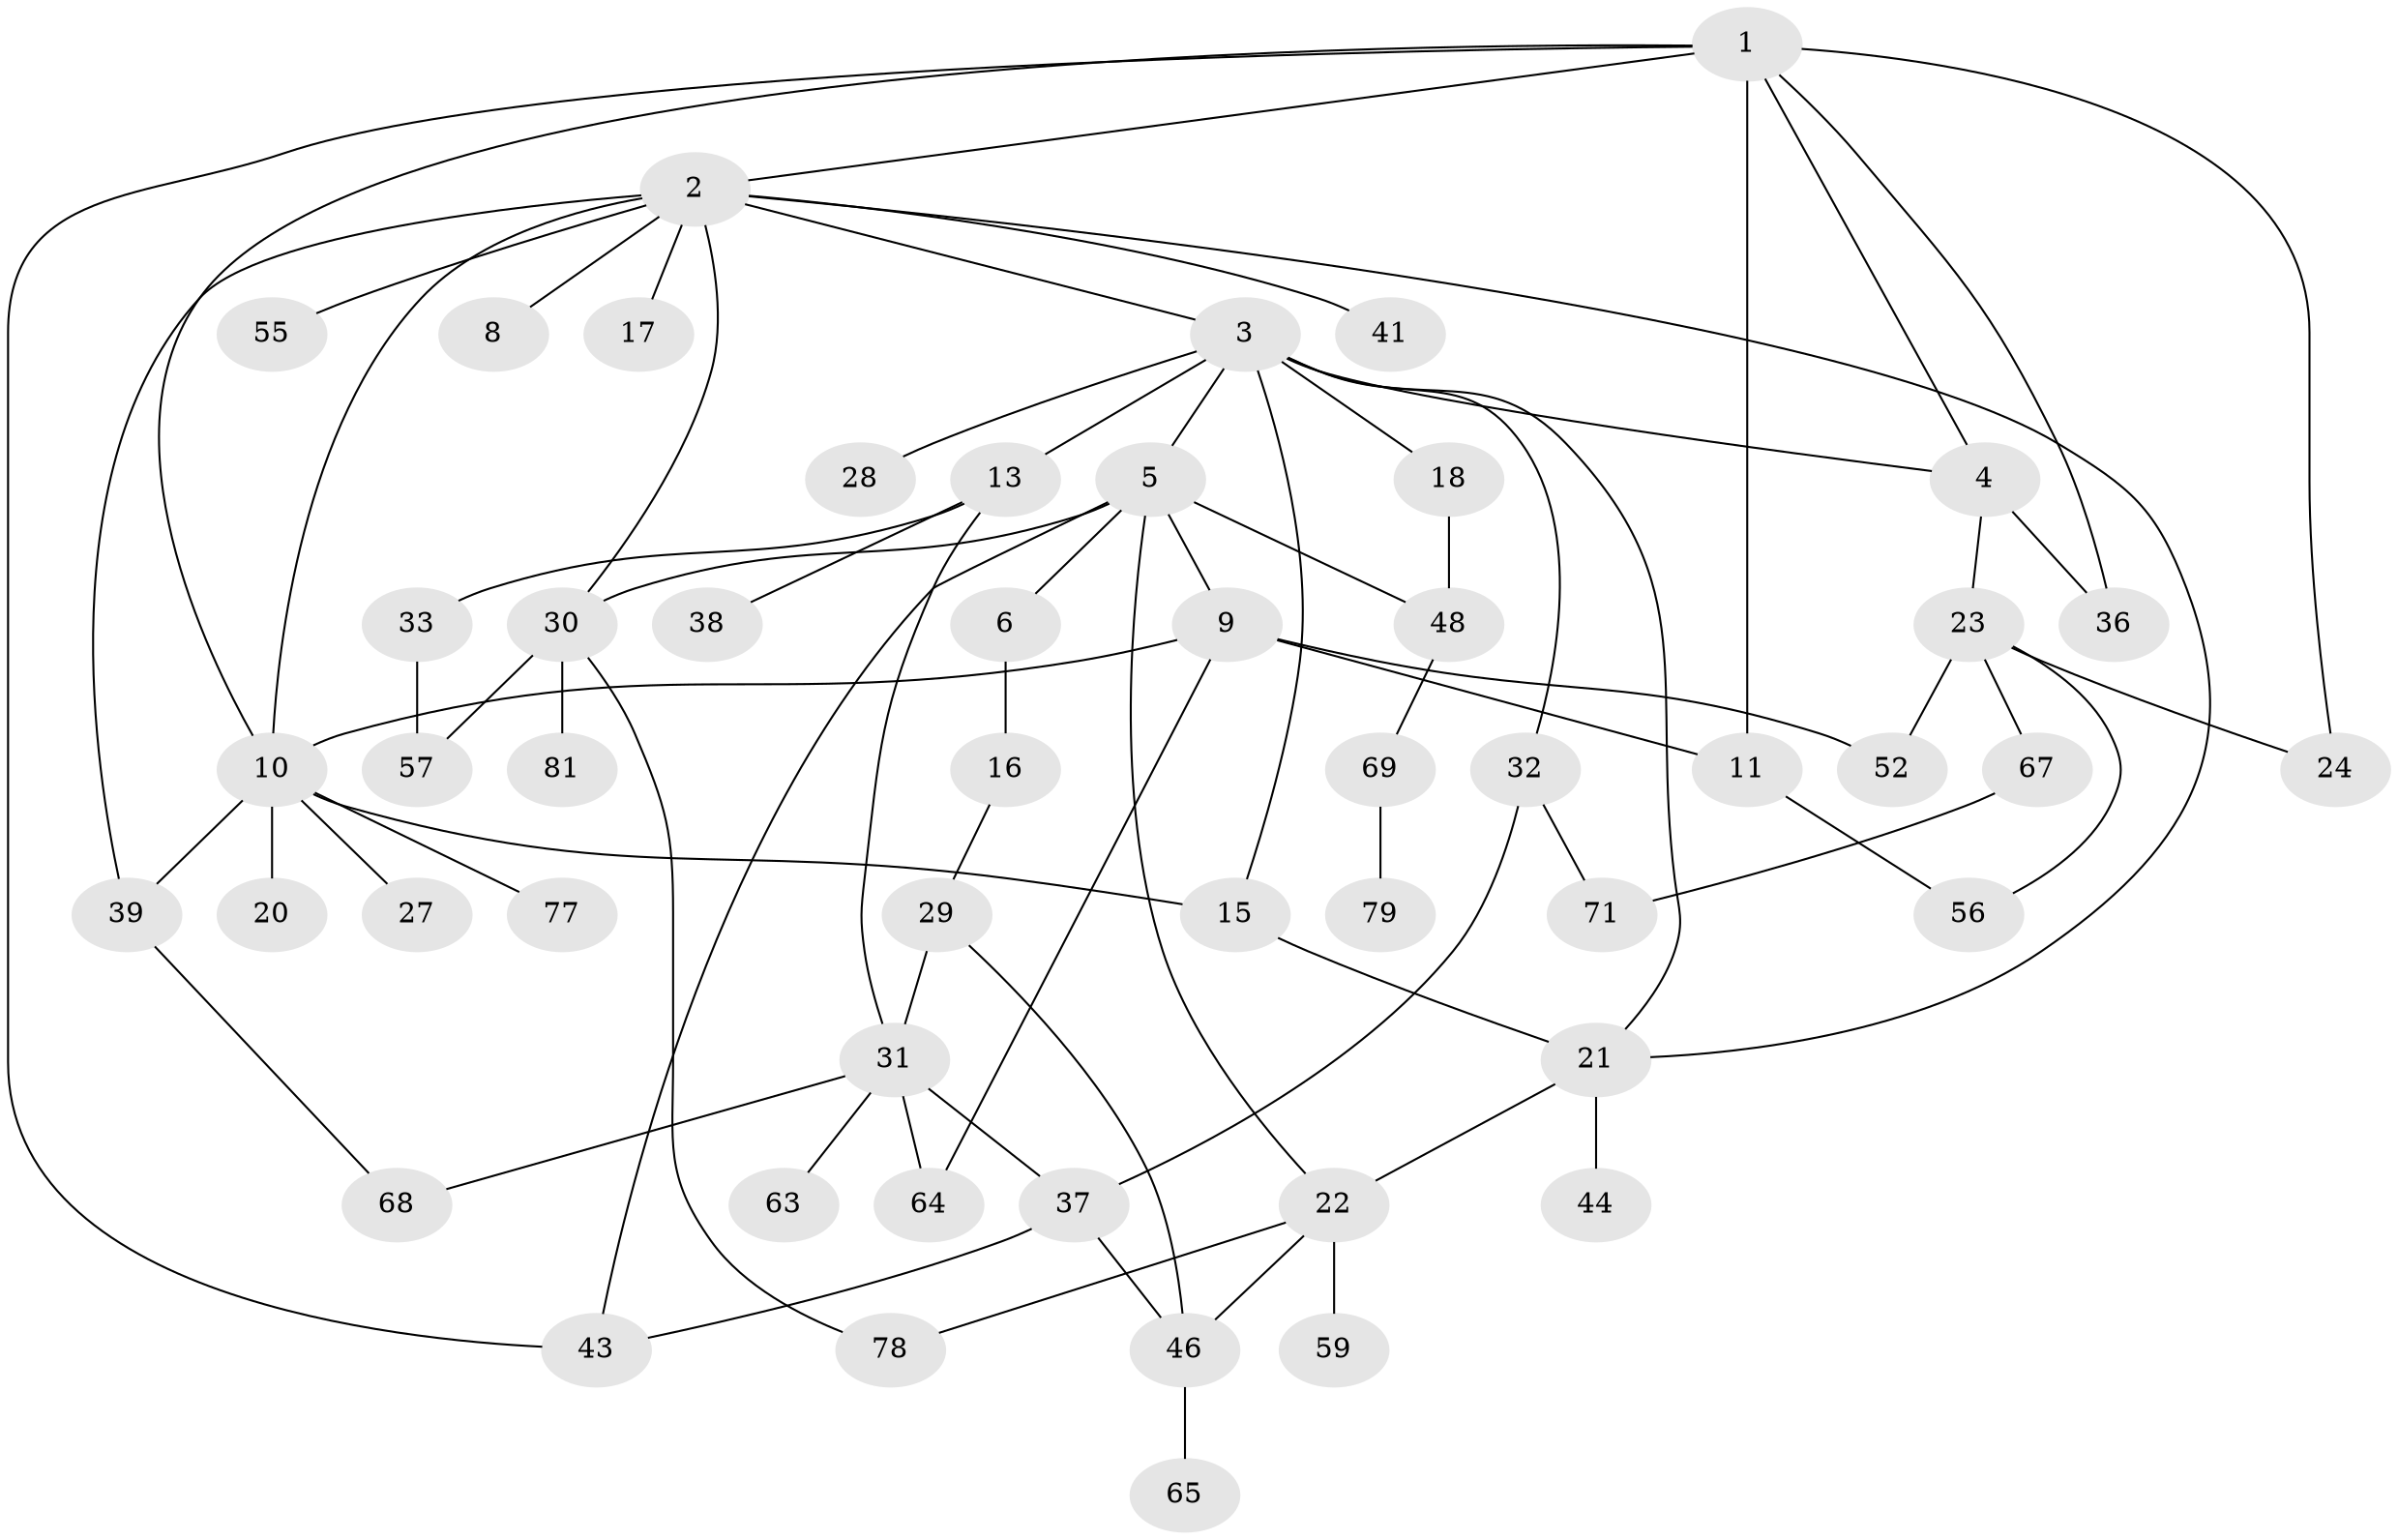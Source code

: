 // original degree distribution, {7: 0.037037037037037035, 5: 0.07407407407407407, 3: 0.2345679012345679, 2: 0.3333333333333333, 4: 0.037037037037037035, 6: 0.037037037037037035, 1: 0.24691358024691357}
// Generated by graph-tools (version 1.1) at 2025/10/02/27/25 16:10:53]
// undirected, 52 vertices, 77 edges
graph export_dot {
graph [start="1"]
  node [color=gray90,style=filled];
  1 [super="+34"];
  2 [super="+7"];
  3 [super="+12"];
  4 [super="+14"];
  5 [super="+26"];
  6;
  8 [super="+74"];
  9 [super="+35"];
  10 [super="+40"];
  11 [super="+54"];
  13 [super="+19"];
  15 [super="+25"];
  16 [super="+45"];
  17;
  18;
  20;
  21 [super="+61"];
  22 [super="+42"];
  23 [super="+49"];
  24 [super="+80"];
  27;
  28;
  29 [super="+50"];
  30 [super="+73"];
  31 [super="+58"];
  32 [super="+51"];
  33 [super="+70"];
  36 [super="+60"];
  37 [super="+53"];
  38;
  39 [super="+62"];
  41;
  43 [super="+76"];
  44;
  46 [super="+47"];
  48 [super="+66"];
  52;
  55;
  56;
  57 [super="+72"];
  59;
  63;
  64;
  65;
  67;
  68;
  69 [super="+75"];
  71;
  77;
  78;
  79;
  81;
  1 -- 2;
  1 -- 4;
  1 -- 11;
  1 -- 24;
  1 -- 43;
  1 -- 10;
  1 -- 36;
  2 -- 3;
  2 -- 8;
  2 -- 10;
  2 -- 17;
  2 -- 41;
  2 -- 21;
  2 -- 55;
  2 -- 30;
  2 -- 39;
  3 -- 5;
  3 -- 13;
  3 -- 15;
  3 -- 32;
  3 -- 18;
  3 -- 4;
  3 -- 21;
  3 -- 28;
  4 -- 36;
  4 -- 23;
  5 -- 6;
  5 -- 9;
  5 -- 22;
  5 -- 48;
  5 -- 30;
  5 -- 43;
  6 -- 16;
  9 -- 64;
  9 -- 10;
  9 -- 11;
  9 -- 52;
  10 -- 20;
  10 -- 27;
  10 -- 39;
  10 -- 77;
  10 -- 15;
  11 -- 56;
  13 -- 33;
  13 -- 38;
  13 -- 31;
  15 -- 21;
  16 -- 29;
  18 -- 48;
  21 -- 44;
  21 -- 22;
  22 -- 46;
  22 -- 59;
  22 -- 78;
  23 -- 52;
  23 -- 67;
  23 -- 56;
  23 -- 24;
  29 -- 46;
  29 -- 31;
  30 -- 57;
  30 -- 78;
  30 -- 81;
  31 -- 37;
  31 -- 64;
  31 -- 68;
  31 -- 63;
  32 -- 71;
  32 -- 37;
  33 -- 57;
  37 -- 46;
  37 -- 43;
  39 -- 68;
  46 -- 65;
  48 -- 69;
  67 -- 71;
  69 -- 79;
}

